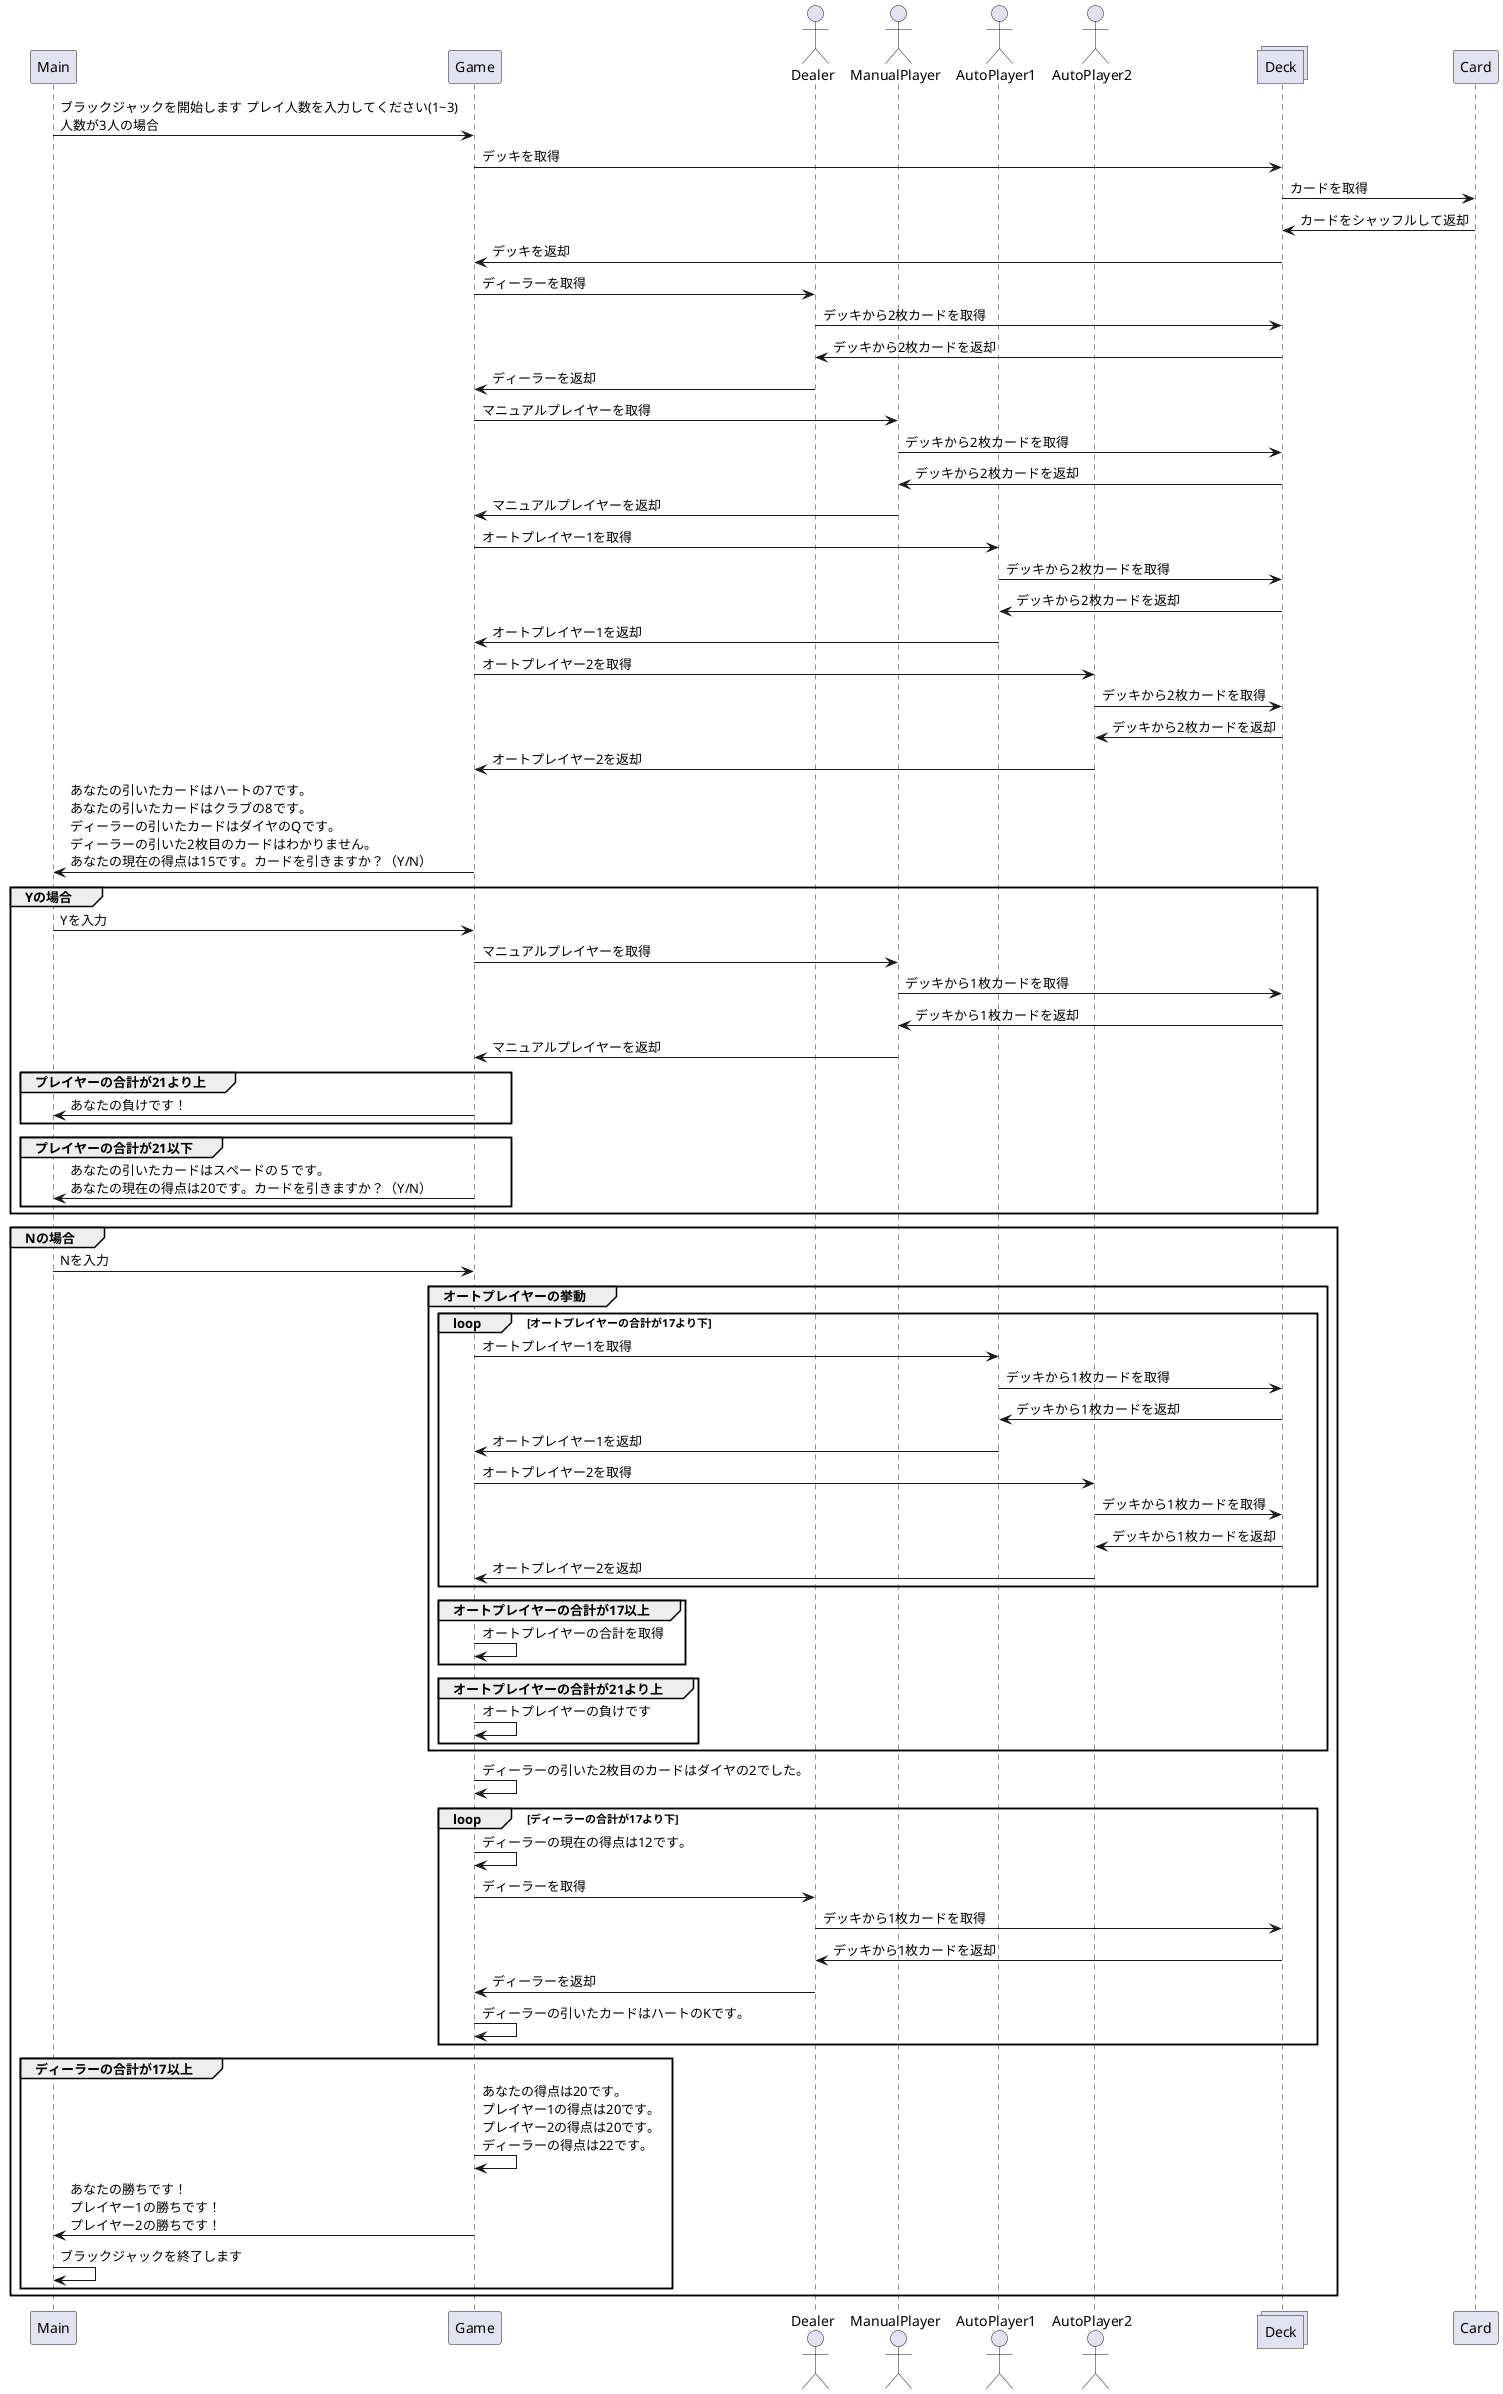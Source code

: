 @startuml Blackjack
participant        Main        as Main
participant        Game        as Game
actor       Dealer       as Dealer
actor       ManualPlayer    as Me
actor       AutoPlayer1    as Pl1
actor       AutoPlayer2   as Pl2
collections Deck as Deck
participant        Card        as Card
Main -> Game : ブラックジャックを開始します プレイ人数を入力してください(1~3)\n人数が3人の場合
Game -> Deck: デッキを取得
Deck -> Card: カードを取得
Card -> Deck: カードをシャッフルして返却
Deck -> Game: デッキを返却
Game -> Dealer: ディーラーを取得
Dealer -> Deck: デッキから2枚カードを取得
Deck -> Dealer: デッキから2枚カードを返却
Dealer -> Game: ディーラーを返却
Game -> Me: マニュアルプレイヤーを取得
Me -> Deck: デッキから2枚カードを取得
Deck -> Me: デッキから2枚カードを返却
Me -> Game: マニュアルプレイヤーを返却
Game -> Pl1 : オートプレイヤー1を取得
Pl1 -> Deck: デッキから2枚カードを取得
Deck -> Pl1: デッキから2枚カードを返却
Pl1 -> Game: オートプレイヤー1を返却
Game -> Pl2 : オートプレイヤー2を取得
Pl2 -> Deck: デッキから2枚カードを取得
Deck -> Pl2: デッキから2枚カードを返却
Pl2 -> Game: オートプレイヤー2を返却
Game -> Main : あなたの引いたカードはハートの7です。\nあなたの引いたカードはクラブの8です。\nディーラーの引いたカードはダイヤのQです。\nディーラーの引いた2枚目のカードはわかりません。\nあなたの現在の得点は15です。カードを引きますか？（Y/N）
group Yの場合
Main -> Game : Yを入力
Game -> Me: マニュアルプレイヤーを取得
Me -> Deck: デッキから1枚カードを取得
Deck -> Me: デッキから1枚カードを返却
Me -> Game: マニュアルプレイヤーを返却
  group プレイヤーの合計が21より上
  Game -> Main : あなたの負けです！
  end
  group プレイヤーの合計が21以下
  Game -> Main : あなたの引いたカードはスペードの５です。\nあなたの現在の得点は20です。カードを引きますか？（Y/N）
  end
end
group Nの場合
Main -> Game : Nを入力
  group オートプレイヤーの挙動
    loop オートプレイヤーの合計が17より下
    Game -> Pl1 : オートプレイヤー1を取得
    Pl1 -> Deck: デッキから1枚カードを取得
    Deck -> Pl1: デッキから1枚カードを返却
    Pl1 -> Game: オートプレイヤー1を返却
    Game -> Pl2 : オートプレイヤー2を取得
    Pl2 -> Deck: デッキから1枚カードを取得
    Deck -> Pl2: デッキから1枚カードを返却
    Pl2 -> Game: オートプレイヤー2を返却
    end
    group オートプレイヤーの合計が17以上
    Game -> Game : オートプレイヤーの合計を取得
    end
    group オートプレイヤーの合計が21より上
    Game -> Game : オートプレイヤーの負けです
    end
  end
Game -> Game : ディーラーの引いた2枚目のカードはダイヤの2でした。
  loop ディーラーの合計が17より下
  Game -> Game : ディーラーの現在の得点は12です。
  Game -> Dealer: ディーラーを取得
  Dealer -> Deck: デッキから1枚カードを取得
  Deck -> Dealer: デッキから1枚カードを返却
  Dealer -> Game: ディーラーを返却
  Game -> Game : ディーラーの引いたカードはハートのKです。
  end
  group ディーラーの合計が17以上
  Game -> Game : あなたの得点は20です。\nプレイヤー1の得点は20です。\nプレイヤー2の得点は20です。\nディーラーの得点は22です。
  Game -> Main : あなたの勝ちです！\nプレイヤー1の勝ちです！\nプレイヤー2の勝ちです！
  Main -> Main : ブラックジャックを終了します
  end
end
@enduml
